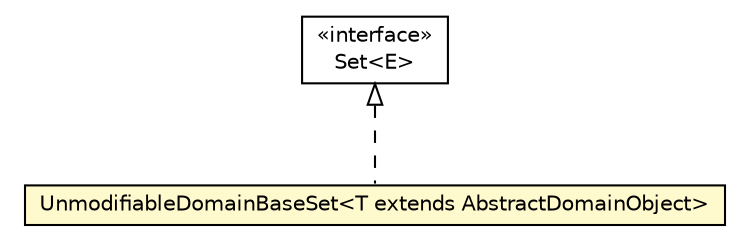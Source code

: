 #!/usr/local/bin/dot
#
# Class diagram 
# Generated by UMLGraph version 5.1 (http://www.umlgraph.org/)
#

digraph G {
	edge [fontname="Helvetica",fontsize=10,labelfontname="Helvetica",labelfontsize=10];
	node [fontname="Helvetica",fontsize=10,shape=plaintext];
	nodesep=0.25;
	ranksep=0.5;
	// pt.ist.fenixframework.indexes.UnmodifiableDomainBaseSet<T extends pt.ist.fenixframework.core.AbstractDomainObject>
	c91327 [label=<<table title="pt.ist.fenixframework.indexes.UnmodifiableDomainBaseSet" border="0" cellborder="1" cellspacing="0" cellpadding="2" port="p" bgcolor="lemonChiffon" href="./UnmodifiableDomainBaseSet.html">
		<tr><td><table border="0" cellspacing="0" cellpadding="1">
<tr><td align="center" balign="center"> UnmodifiableDomainBaseSet&lt;T extends AbstractDomainObject&gt; </td></tr>
		</table></td></tr>
		</table>>, fontname="Helvetica", fontcolor="black", fontsize=10.0];
	//pt.ist.fenixframework.indexes.UnmodifiableDomainBaseSet<T extends pt.ist.fenixframework.core.AbstractDomainObject> implements java.util.Set<E>
	c91486:p -> c91327:p [dir=back,arrowtail=empty,style=dashed];
	// java.util.Set<E>
	c91486 [label=<<table title="java.util.Set" border="0" cellborder="1" cellspacing="0" cellpadding="2" port="p" href="http://java.sun.com/j2se/1.4.2/docs/api/java/util/Set.html">
		<tr><td><table border="0" cellspacing="0" cellpadding="1">
<tr><td align="center" balign="center"> &#171;interface&#187; </td></tr>
<tr><td align="center" balign="center"> Set&lt;E&gt; </td></tr>
		</table></td></tr>
		</table>>, fontname="Helvetica", fontcolor="black", fontsize=10.0];
}

